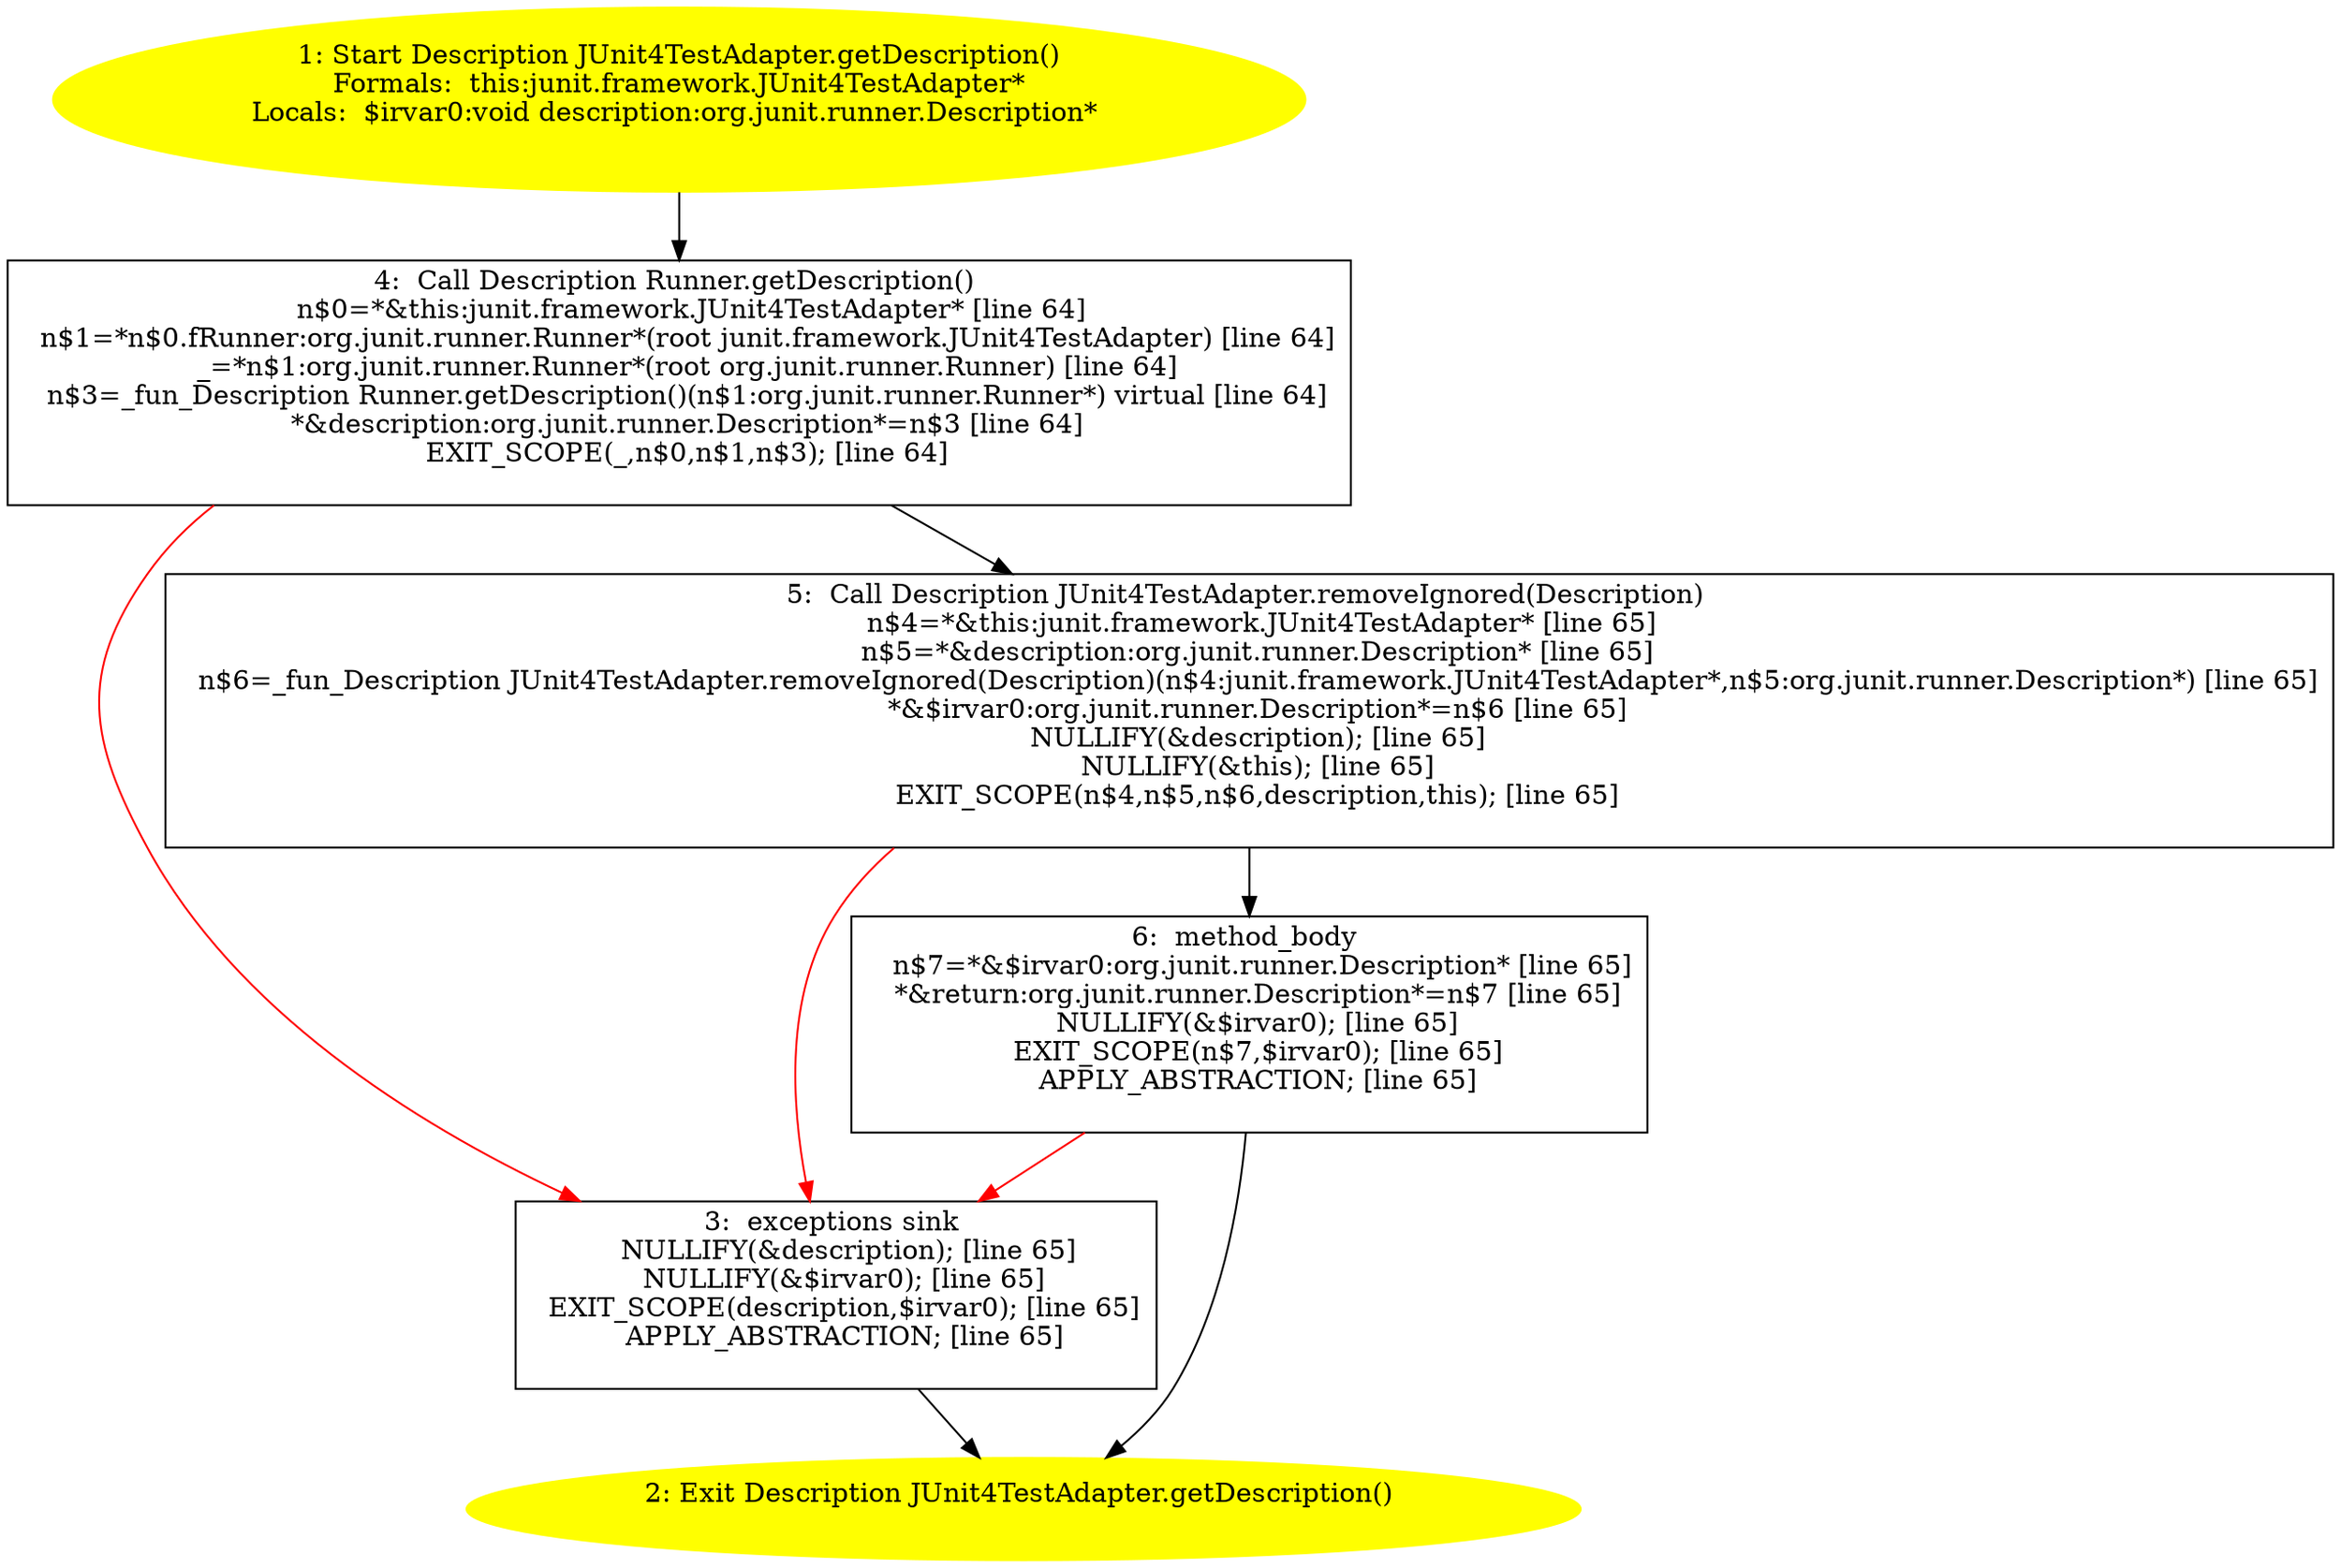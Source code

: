 /* @generated */
digraph cfg {
"junit.framework.JUnit4TestAdapter.getDescription():org.junit.runner.Description.dbcaed553425352f4c7114ffc5ea1998_1" [label="1: Start Description JUnit4TestAdapter.getDescription()\nFormals:  this:junit.framework.JUnit4TestAdapter*\nLocals:  $irvar0:void description:org.junit.runner.Description* \n  " color=yellow style=filled]
	

	 "junit.framework.JUnit4TestAdapter.getDescription():org.junit.runner.Description.dbcaed553425352f4c7114ffc5ea1998_1" -> "junit.framework.JUnit4TestAdapter.getDescription():org.junit.runner.Description.dbcaed553425352f4c7114ffc5ea1998_4" ;
"junit.framework.JUnit4TestAdapter.getDescription():org.junit.runner.Description.dbcaed553425352f4c7114ffc5ea1998_2" [label="2: Exit Description JUnit4TestAdapter.getDescription() \n  " color=yellow style=filled]
	

"junit.framework.JUnit4TestAdapter.getDescription():org.junit.runner.Description.dbcaed553425352f4c7114ffc5ea1998_3" [label="3:  exceptions sink \n   NULLIFY(&description); [line 65]\n  NULLIFY(&$irvar0); [line 65]\n  EXIT_SCOPE(description,$irvar0); [line 65]\n  APPLY_ABSTRACTION; [line 65]\n " shape="box"]
	

	 "junit.framework.JUnit4TestAdapter.getDescription():org.junit.runner.Description.dbcaed553425352f4c7114ffc5ea1998_3" -> "junit.framework.JUnit4TestAdapter.getDescription():org.junit.runner.Description.dbcaed553425352f4c7114ffc5ea1998_2" ;
"junit.framework.JUnit4TestAdapter.getDescription():org.junit.runner.Description.dbcaed553425352f4c7114ffc5ea1998_4" [label="4:  Call Description Runner.getDescription() \n   n$0=*&this:junit.framework.JUnit4TestAdapter* [line 64]\n  n$1=*n$0.fRunner:org.junit.runner.Runner*(root junit.framework.JUnit4TestAdapter) [line 64]\n  _=*n$1:org.junit.runner.Runner*(root org.junit.runner.Runner) [line 64]\n  n$3=_fun_Description Runner.getDescription()(n$1:org.junit.runner.Runner*) virtual [line 64]\n  *&description:org.junit.runner.Description*=n$3 [line 64]\n  EXIT_SCOPE(_,n$0,n$1,n$3); [line 64]\n " shape="box"]
	

	 "junit.framework.JUnit4TestAdapter.getDescription():org.junit.runner.Description.dbcaed553425352f4c7114ffc5ea1998_4" -> "junit.framework.JUnit4TestAdapter.getDescription():org.junit.runner.Description.dbcaed553425352f4c7114ffc5ea1998_5" ;
	 "junit.framework.JUnit4TestAdapter.getDescription():org.junit.runner.Description.dbcaed553425352f4c7114ffc5ea1998_4" -> "junit.framework.JUnit4TestAdapter.getDescription():org.junit.runner.Description.dbcaed553425352f4c7114ffc5ea1998_3" [color="red" ];
"junit.framework.JUnit4TestAdapter.getDescription():org.junit.runner.Description.dbcaed553425352f4c7114ffc5ea1998_5" [label="5:  Call Description JUnit4TestAdapter.removeIgnored(Description) \n   n$4=*&this:junit.framework.JUnit4TestAdapter* [line 65]\n  n$5=*&description:org.junit.runner.Description* [line 65]\n  n$6=_fun_Description JUnit4TestAdapter.removeIgnored(Description)(n$4:junit.framework.JUnit4TestAdapter*,n$5:org.junit.runner.Description*) [line 65]\n  *&$irvar0:org.junit.runner.Description*=n$6 [line 65]\n  NULLIFY(&description); [line 65]\n  NULLIFY(&this); [line 65]\n  EXIT_SCOPE(n$4,n$5,n$6,description,this); [line 65]\n " shape="box"]
	

	 "junit.framework.JUnit4TestAdapter.getDescription():org.junit.runner.Description.dbcaed553425352f4c7114ffc5ea1998_5" -> "junit.framework.JUnit4TestAdapter.getDescription():org.junit.runner.Description.dbcaed553425352f4c7114ffc5ea1998_6" ;
	 "junit.framework.JUnit4TestAdapter.getDescription():org.junit.runner.Description.dbcaed553425352f4c7114ffc5ea1998_5" -> "junit.framework.JUnit4TestAdapter.getDescription():org.junit.runner.Description.dbcaed553425352f4c7114ffc5ea1998_3" [color="red" ];
"junit.framework.JUnit4TestAdapter.getDescription():org.junit.runner.Description.dbcaed553425352f4c7114ffc5ea1998_6" [label="6:  method_body \n   n$7=*&$irvar0:org.junit.runner.Description* [line 65]\n  *&return:org.junit.runner.Description*=n$7 [line 65]\n  NULLIFY(&$irvar0); [line 65]\n  EXIT_SCOPE(n$7,$irvar0); [line 65]\n  APPLY_ABSTRACTION; [line 65]\n " shape="box"]
	

	 "junit.framework.JUnit4TestAdapter.getDescription():org.junit.runner.Description.dbcaed553425352f4c7114ffc5ea1998_6" -> "junit.framework.JUnit4TestAdapter.getDescription():org.junit.runner.Description.dbcaed553425352f4c7114ffc5ea1998_2" ;
	 "junit.framework.JUnit4TestAdapter.getDescription():org.junit.runner.Description.dbcaed553425352f4c7114ffc5ea1998_6" -> "junit.framework.JUnit4TestAdapter.getDescription():org.junit.runner.Description.dbcaed553425352f4c7114ffc5ea1998_3" [color="red" ];
}
